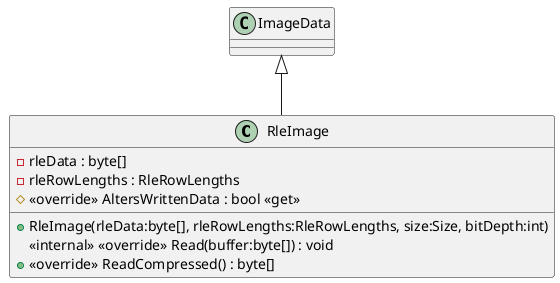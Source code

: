 @startuml
class RleImage {
    - rleData : byte[]
    - rleRowLengths : RleRowLengths
    # <<override>> AltersWrittenData : bool <<get>>
    + RleImage(rleData:byte[], rleRowLengths:RleRowLengths, size:Size, bitDepth:int)
    <<internal>> <<override>> Read(buffer:byte[]) : void
    + <<override>> ReadCompressed() : byte[]
}
ImageData <|-- RleImage
@enduml
